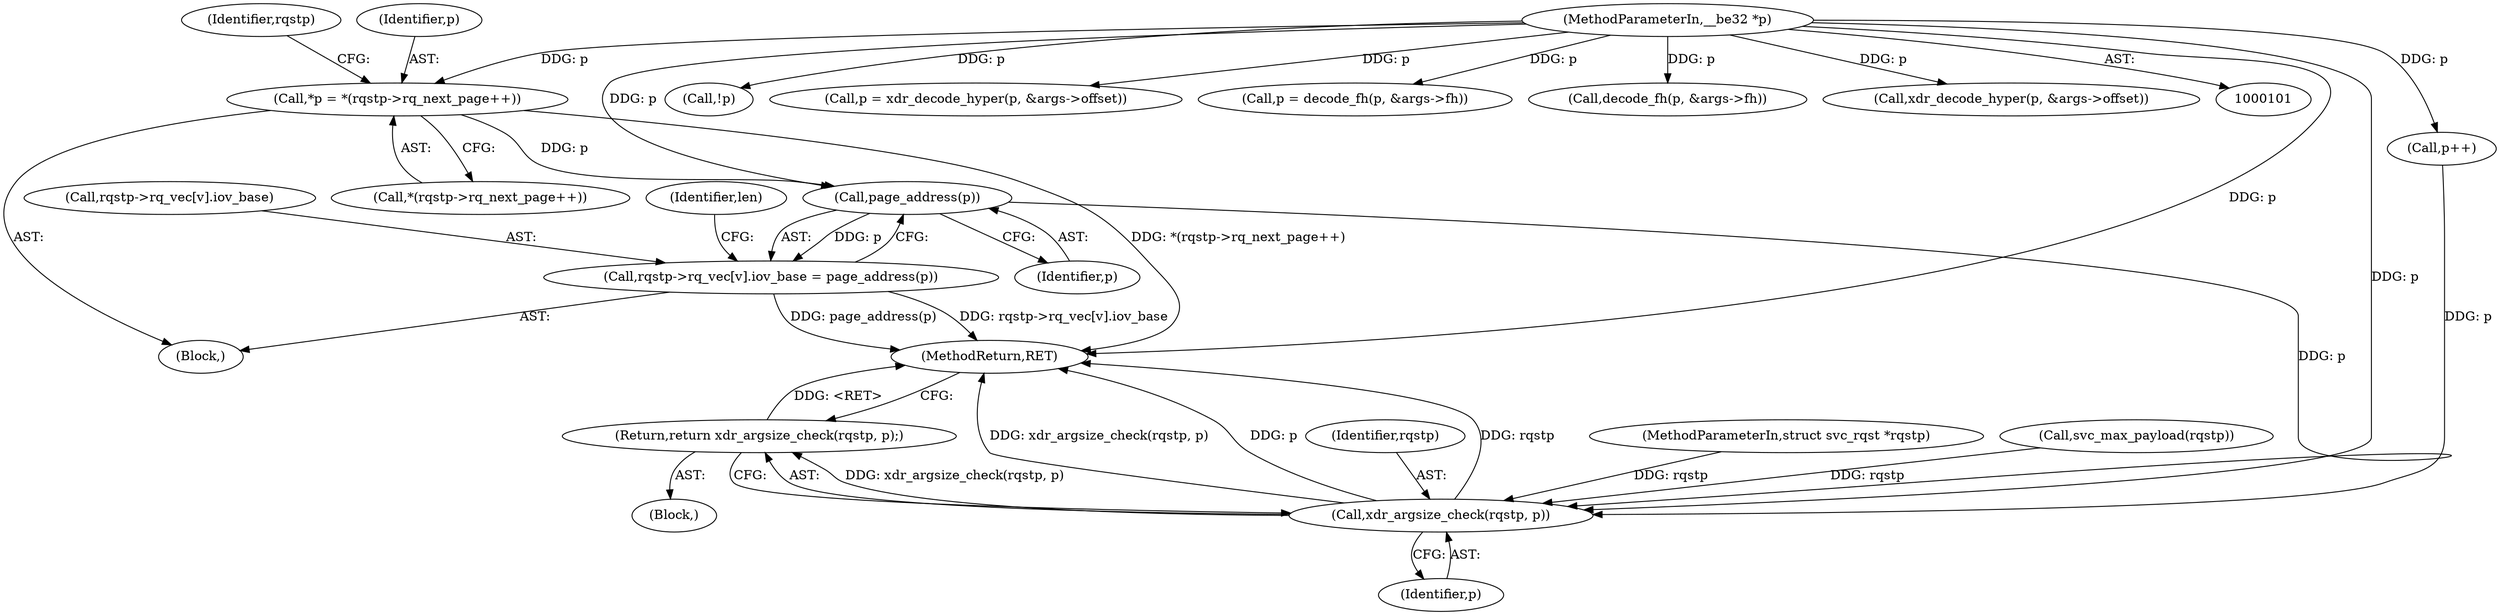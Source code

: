 digraph "1_linux_c70422f760c120480fee4de6c38804c72aa26bc1_5@pointer" {
"1000158" [label="(Call,*p = *(rqstp->rq_next_page++))"];
"1000103" [label="(MethodParameterIn,__be32 *p)"];
"1000173" [label="(Call,page_address(p))"];
"1000165" [label="(Call,rqstp->rq_vec[v].iov_base = page_address(p))"];
"1000192" [label="(Call,xdr_argsize_check(rqstp, p))"];
"1000191" [label="(Return,return xdr_argsize_check(rqstp, p);)"];
"1000165" [label="(Call,rqstp->rq_vec[v].iov_base = page_address(p))"];
"1000160" [label="(Call,*(rqstp->rq_next_page++))"];
"1000159" [label="(Identifier,p)"];
"1000191" [label="(Return,return xdr_argsize_check(rqstp, p);)"];
"1000195" [label="(MethodReturn,RET)"];
"1000193" [label="(Identifier,rqstp)"];
"1000194" [label="(Identifier,p)"];
"1000173" [label="(Call,page_address(p))"];
"1000156" [label="(Block,)"];
"1000176" [label="(Identifier,len)"];
"1000122" [label="(Call,!p)"];
"1000158" [label="(Call,*p = *(rqstp->rq_next_page++))"];
"1000103" [label="(MethodParameterIn,__be32 *p)"];
"1000126" [label="(Call,p = xdr_decode_hyper(p, &args->offset))"];
"1000192" [label="(Call,xdr_argsize_check(rqstp, p))"];
"1000113" [label="(Call,p = decode_fh(p, &args->fh))"];
"1000169" [label="(Identifier,rqstp)"];
"1000140" [label="(Call,p++)"];
"1000115" [label="(Call,decode_fh(p, &args->fh))"];
"1000128" [label="(Call,xdr_decode_hyper(p, &args->offset))"];
"1000102" [label="(MethodParameterIn,struct svc_rqst *rqstp)"];
"1000111" [label="(Call,svc_max_payload(rqstp))"];
"1000166" [label="(Call,rqstp->rq_vec[v].iov_base)"];
"1000105" [label="(Block,)"];
"1000174" [label="(Identifier,p)"];
"1000158" -> "1000156"  [label="AST: "];
"1000158" -> "1000160"  [label="CFG: "];
"1000159" -> "1000158"  [label="AST: "];
"1000160" -> "1000158"  [label="AST: "];
"1000169" -> "1000158"  [label="CFG: "];
"1000158" -> "1000195"  [label="DDG: *(rqstp->rq_next_page++)"];
"1000103" -> "1000158"  [label="DDG: p"];
"1000158" -> "1000173"  [label="DDG: p"];
"1000103" -> "1000101"  [label="AST: "];
"1000103" -> "1000195"  [label="DDG: p"];
"1000103" -> "1000113"  [label="DDG: p"];
"1000103" -> "1000115"  [label="DDG: p"];
"1000103" -> "1000122"  [label="DDG: p"];
"1000103" -> "1000126"  [label="DDG: p"];
"1000103" -> "1000128"  [label="DDG: p"];
"1000103" -> "1000140"  [label="DDG: p"];
"1000103" -> "1000173"  [label="DDG: p"];
"1000103" -> "1000192"  [label="DDG: p"];
"1000173" -> "1000165"  [label="AST: "];
"1000173" -> "1000174"  [label="CFG: "];
"1000174" -> "1000173"  [label="AST: "];
"1000165" -> "1000173"  [label="CFG: "];
"1000173" -> "1000165"  [label="DDG: p"];
"1000173" -> "1000192"  [label="DDG: p"];
"1000165" -> "1000156"  [label="AST: "];
"1000166" -> "1000165"  [label="AST: "];
"1000176" -> "1000165"  [label="CFG: "];
"1000165" -> "1000195"  [label="DDG: rqstp->rq_vec[v].iov_base"];
"1000165" -> "1000195"  [label="DDG: page_address(p)"];
"1000192" -> "1000191"  [label="AST: "];
"1000192" -> "1000194"  [label="CFG: "];
"1000193" -> "1000192"  [label="AST: "];
"1000194" -> "1000192"  [label="AST: "];
"1000191" -> "1000192"  [label="CFG: "];
"1000192" -> "1000195"  [label="DDG: p"];
"1000192" -> "1000195"  [label="DDG: rqstp"];
"1000192" -> "1000195"  [label="DDG: xdr_argsize_check(rqstp, p)"];
"1000192" -> "1000191"  [label="DDG: xdr_argsize_check(rqstp, p)"];
"1000111" -> "1000192"  [label="DDG: rqstp"];
"1000102" -> "1000192"  [label="DDG: rqstp"];
"1000140" -> "1000192"  [label="DDG: p"];
"1000191" -> "1000105"  [label="AST: "];
"1000195" -> "1000191"  [label="CFG: "];
"1000191" -> "1000195"  [label="DDG: <RET>"];
}
